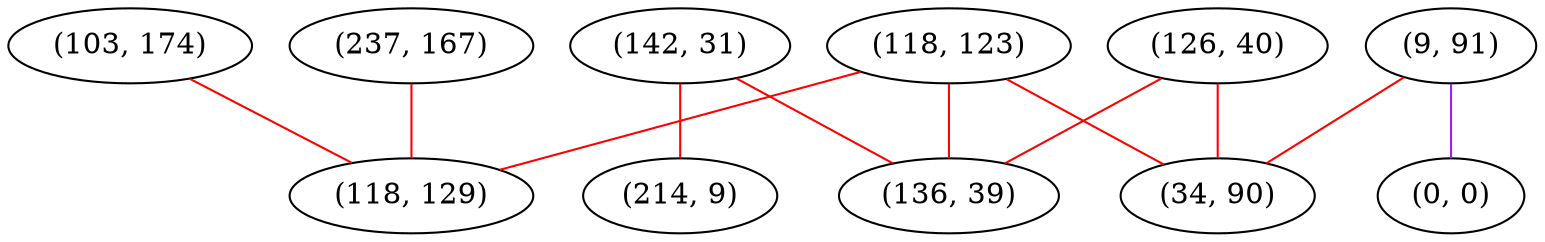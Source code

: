 graph "" {
"(103, 174)";
"(9, 91)";
"(142, 31)";
"(118, 123)";
"(126, 40)";
"(0, 0)";
"(214, 9)";
"(237, 167)";
"(136, 39)";
"(118, 129)";
"(34, 90)";
"(103, 174)" -- "(118, 129)"  [color=red, key=0, weight=1];
"(9, 91)" -- "(0, 0)"  [color=purple, key=0, weight=4];
"(9, 91)" -- "(34, 90)"  [color=red, key=0, weight=1];
"(142, 31)" -- "(214, 9)"  [color=red, key=0, weight=1];
"(142, 31)" -- "(136, 39)"  [color=red, key=0, weight=1];
"(118, 123)" -- "(118, 129)"  [color=red, key=0, weight=1];
"(118, 123)" -- "(136, 39)"  [color=red, key=0, weight=1];
"(118, 123)" -- "(34, 90)"  [color=red, key=0, weight=1];
"(126, 40)" -- "(136, 39)"  [color=red, key=0, weight=1];
"(126, 40)" -- "(34, 90)"  [color=red, key=0, weight=1];
"(237, 167)" -- "(118, 129)"  [color=red, key=0, weight=1];
}
